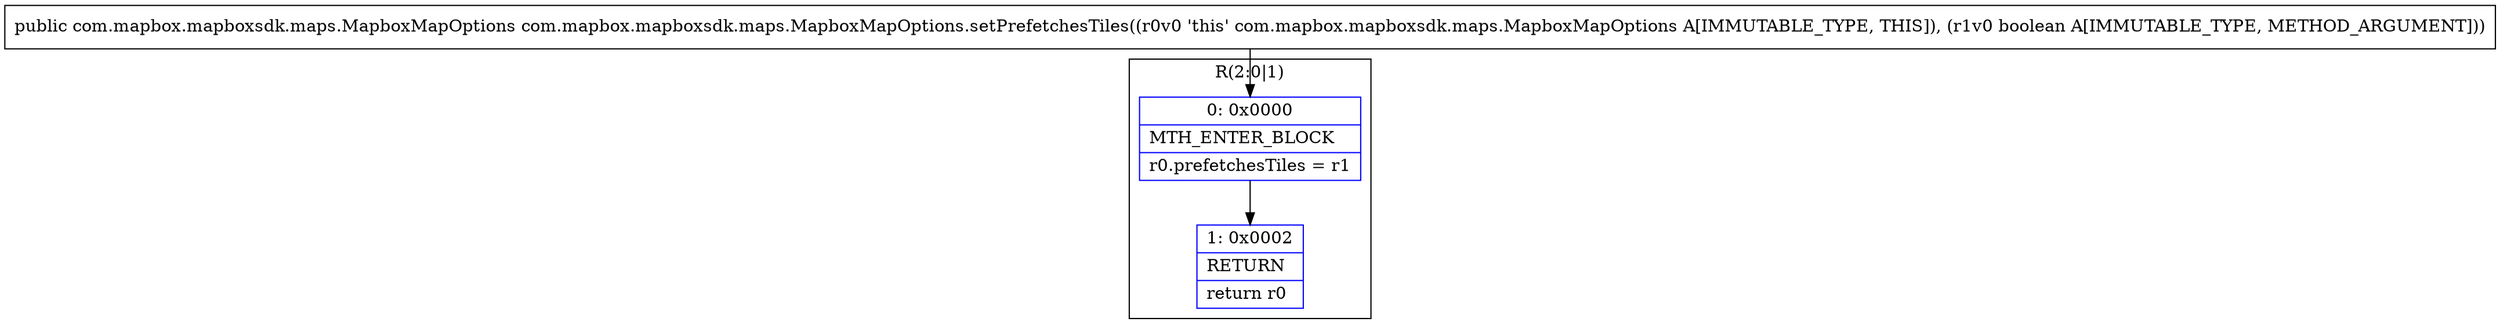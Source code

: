 digraph "CFG forcom.mapbox.mapboxsdk.maps.MapboxMapOptions.setPrefetchesTiles(Z)Lcom\/mapbox\/mapboxsdk\/maps\/MapboxMapOptions;" {
subgraph cluster_Region_979163452 {
label = "R(2:0|1)";
node [shape=record,color=blue];
Node_0 [shape=record,label="{0\:\ 0x0000|MTH_ENTER_BLOCK\l|r0.prefetchesTiles = r1\l}"];
Node_1 [shape=record,label="{1\:\ 0x0002|RETURN\l|return r0\l}"];
}
MethodNode[shape=record,label="{public com.mapbox.mapboxsdk.maps.MapboxMapOptions com.mapbox.mapboxsdk.maps.MapboxMapOptions.setPrefetchesTiles((r0v0 'this' com.mapbox.mapboxsdk.maps.MapboxMapOptions A[IMMUTABLE_TYPE, THIS]), (r1v0 boolean A[IMMUTABLE_TYPE, METHOD_ARGUMENT])) }"];
MethodNode -> Node_0;
Node_0 -> Node_1;
}

